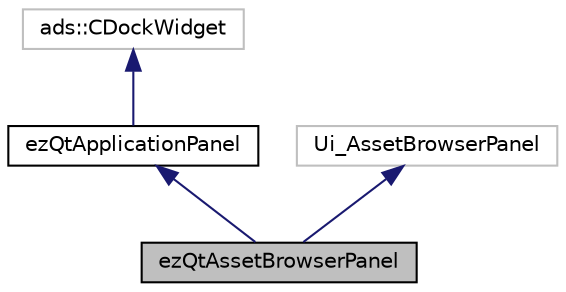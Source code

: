 digraph "ezQtAssetBrowserPanel"
{
 // LATEX_PDF_SIZE
  edge [fontname="Helvetica",fontsize="10",labelfontname="Helvetica",labelfontsize="10"];
  node [fontname="Helvetica",fontsize="10",shape=record];
  Node1 [label="ezQtAssetBrowserPanel",height=0.2,width=0.4,color="black", fillcolor="grey75", style="filled", fontcolor="black",tooltip="The application wide panel that shows and asset browser."];
  Node2 -> Node1 [dir="back",color="midnightblue",fontsize="10",style="solid",fontname="Helvetica"];
  Node2 [label="ezQtApplicationPanel",height=0.2,width=0.4,color="black", fillcolor="white", style="filled",URL="$d7/d1d/classez_qt_application_panel.htm",tooltip="Base class for all panels that are supposed to be application wide (not tied to some document)."];
  Node3 -> Node2 [dir="back",color="midnightblue",fontsize="10",style="solid",fontname="Helvetica"];
  Node3 [label="ads::CDockWidget",height=0.2,width=0.4,color="grey75", fillcolor="white", style="filled",tooltip=" "];
  Node4 -> Node1 [dir="back",color="midnightblue",fontsize="10",style="solid",fontname="Helvetica"];
  Node4 [label="Ui_AssetBrowserPanel",height=0.2,width=0.4,color="grey75", fillcolor="white", style="filled",tooltip=" "];
}
